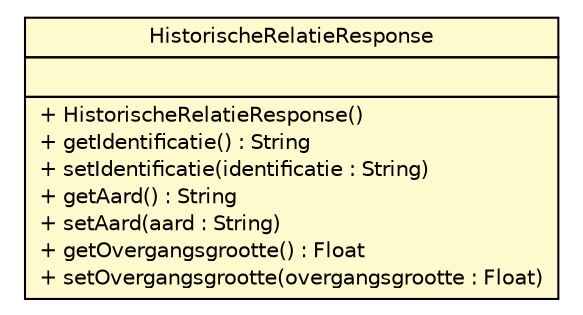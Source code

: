 #!/usr/local/bin/dot
#
# Class diagram 
# Generated by UMLGraph version R5_6-24-gf6e263 (http://www.umlgraph.org/)
#

digraph G {
	edge [fontname="Helvetica",fontsize=10,labelfontname="Helvetica",labelfontsize=10];
	node [fontname="Helvetica",fontsize=10,shape=plaintext];
	nodesep=0.25;
	ranksep=0.5;
	// nl.b3p.brmo.soap.brk.HistorischeRelatieResponse
	c1143 [label=<<table title="nl.b3p.brmo.soap.brk.HistorischeRelatieResponse" border="0" cellborder="1" cellspacing="0" cellpadding="2" port="p" bgcolor="lemonChiffon" href="./HistorischeRelatieResponse.html">
		<tr><td><table border="0" cellspacing="0" cellpadding="1">
<tr><td align="center" balign="center"> HistorischeRelatieResponse </td></tr>
		</table></td></tr>
		<tr><td><table border="0" cellspacing="0" cellpadding="1">
<tr><td align="left" balign="left">  </td></tr>
		</table></td></tr>
		<tr><td><table border="0" cellspacing="0" cellpadding="1">
<tr><td align="left" balign="left"> + HistorischeRelatieResponse() </td></tr>
<tr><td align="left" balign="left"> + getIdentificatie() : String </td></tr>
<tr><td align="left" balign="left"> + setIdentificatie(identificatie : String) </td></tr>
<tr><td align="left" balign="left"> + getAard() : String </td></tr>
<tr><td align="left" balign="left"> + setAard(aard : String) </td></tr>
<tr><td align="left" balign="left"> + getOvergangsgrootte() : Float </td></tr>
<tr><td align="left" balign="left"> + setOvergangsgrootte(overgangsgrootte : Float) </td></tr>
		</table></td></tr>
		</table>>, URL="./HistorischeRelatieResponse.html", fontname="Helvetica", fontcolor="black", fontsize=10.0];
}

